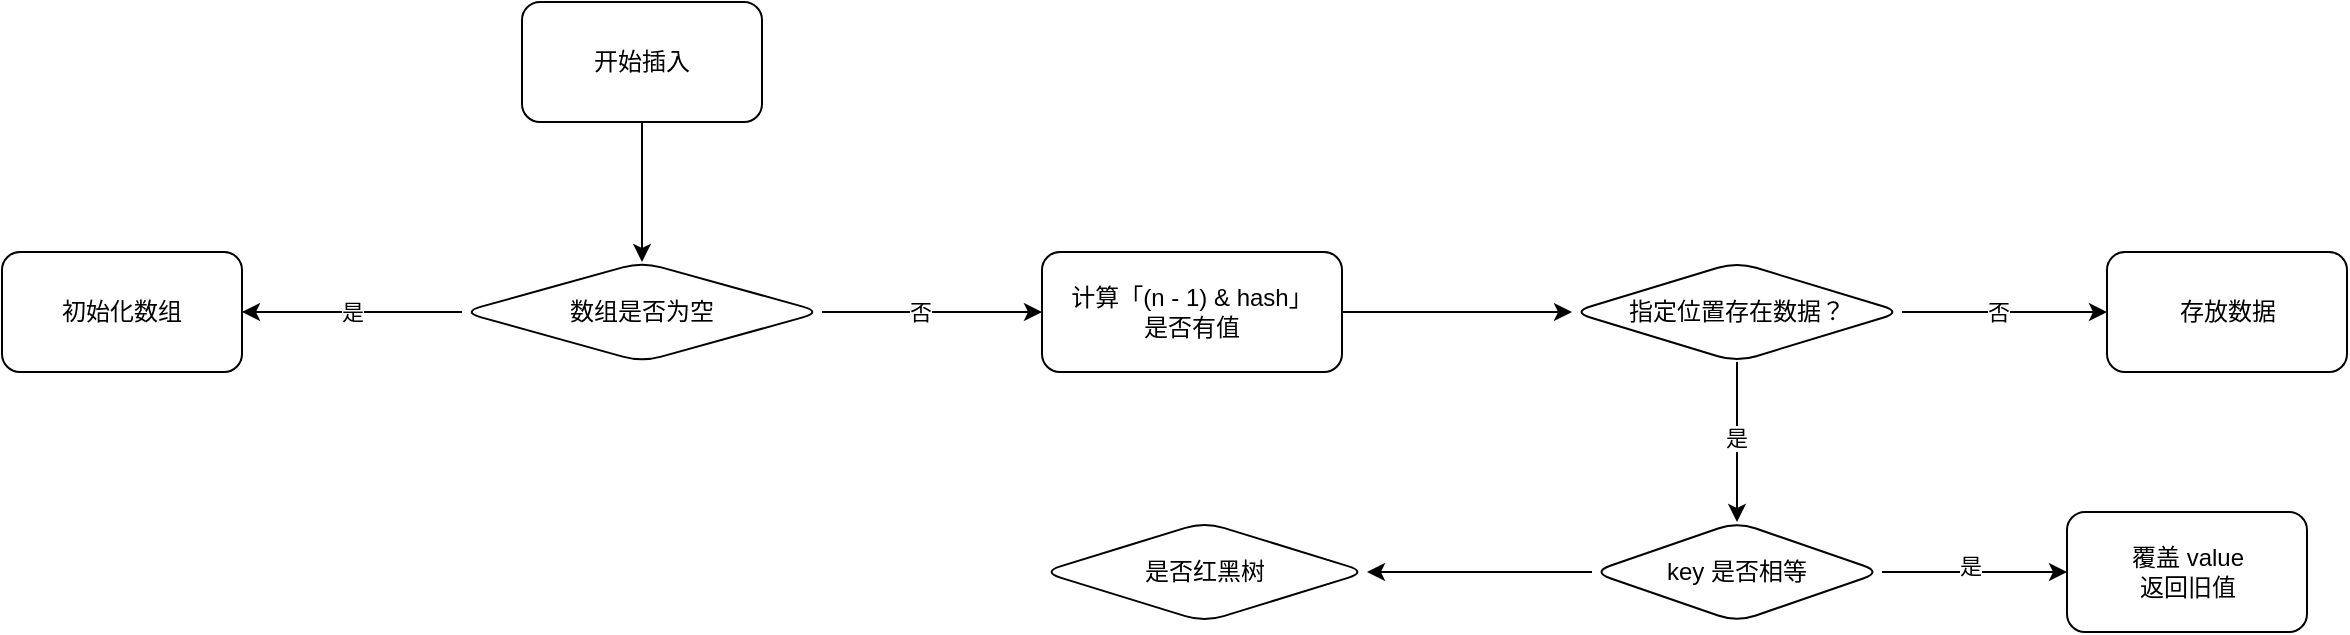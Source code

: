 <mxfile version="27.1.6">
  <diagram name="第 1 页" id="hwQGvMc1-kMtQUXvw_tj">
    <mxGraphModel dx="1997" dy="676" grid="1" gridSize="10" guides="1" tooltips="1" connect="1" arrows="1" fold="1" page="1" pageScale="1" pageWidth="827" pageHeight="1169" math="0" shadow="0">
      <root>
        <mxCell id="0" />
        <mxCell id="1" parent="0" />
        <mxCell id="Qv5NDMWRORHwQcXMOr7v-5" value="" style="edgeStyle=orthogonalEdgeStyle;rounded=0;orthogonalLoop=1;jettySize=auto;html=1;" edge="1" parent="1" source="Qv5NDMWRORHwQcXMOr7v-1" target="Qv5NDMWRORHwQcXMOr7v-4">
          <mxGeometry relative="1" as="geometry" />
        </mxCell>
        <mxCell id="Qv5NDMWRORHwQcXMOr7v-1" value="开始插入" style="rounded=1;whiteSpace=wrap;html=1;" vertex="1" parent="1">
          <mxGeometry x="170" y="160" width="120" height="60" as="geometry" />
        </mxCell>
        <mxCell id="Qv5NDMWRORHwQcXMOr7v-7" value="" style="edgeStyle=orthogonalEdgeStyle;rounded=0;orthogonalLoop=1;jettySize=auto;html=1;" edge="1" parent="1" source="Qv5NDMWRORHwQcXMOr7v-4" target="Qv5NDMWRORHwQcXMOr7v-6">
          <mxGeometry relative="1" as="geometry" />
        </mxCell>
        <mxCell id="Qv5NDMWRORHwQcXMOr7v-8" value="是" style="edgeLabel;html=1;align=center;verticalAlign=middle;resizable=0;points=[];" vertex="1" connectable="0" parent="Qv5NDMWRORHwQcXMOr7v-7">
          <mxGeometry x="-0.054" y="2" relative="1" as="geometry">
            <mxPoint x="-3" y="-2" as="offset" />
          </mxGeometry>
        </mxCell>
        <mxCell id="Qv5NDMWRORHwQcXMOr7v-10" value="" style="edgeStyle=orthogonalEdgeStyle;rounded=0;orthogonalLoop=1;jettySize=auto;html=1;" edge="1" parent="1" source="Qv5NDMWRORHwQcXMOr7v-4" target="Qv5NDMWRORHwQcXMOr7v-9">
          <mxGeometry relative="1" as="geometry" />
        </mxCell>
        <mxCell id="Qv5NDMWRORHwQcXMOr7v-28" value="否" style="edgeLabel;html=1;align=center;verticalAlign=middle;resizable=0;points=[];" vertex="1" connectable="0" parent="Qv5NDMWRORHwQcXMOr7v-10">
          <mxGeometry x="-0.082" y="1" relative="1" as="geometry">
            <mxPoint x="-2" y="1" as="offset" />
          </mxGeometry>
        </mxCell>
        <mxCell id="Qv5NDMWRORHwQcXMOr7v-4" value="数组是否为空" style="rhombus;whiteSpace=wrap;html=1;rounded=1;" vertex="1" parent="1">
          <mxGeometry x="140" y="290" width="180" height="50" as="geometry" />
        </mxCell>
        <mxCell id="Qv5NDMWRORHwQcXMOr7v-6" value="初始化数组" style="whiteSpace=wrap;html=1;rounded=1;" vertex="1" parent="1">
          <mxGeometry x="-90" y="285" width="120" height="60" as="geometry" />
        </mxCell>
        <mxCell id="Qv5NDMWRORHwQcXMOr7v-12" value="" style="edgeStyle=orthogonalEdgeStyle;rounded=0;orthogonalLoop=1;jettySize=auto;html=1;" edge="1" parent="1" source="Qv5NDMWRORHwQcXMOr7v-9" target="Qv5NDMWRORHwQcXMOr7v-11">
          <mxGeometry relative="1" as="geometry" />
        </mxCell>
        <mxCell id="Qv5NDMWRORHwQcXMOr7v-9" value="计算「&lt;span style=&quot;background-color: transparent; color: light-dark(rgb(0, 0, 0), rgb(255, 255, 255));&quot;&gt;(n - 1) &amp;amp; hash」&lt;/span&gt;&lt;div&gt;&lt;span style=&quot;background-color: transparent; color: light-dark(rgb(0, 0, 0), rgb(255, 255, 255));&quot;&gt;是否有值&lt;/span&gt;&lt;/div&gt;" style="whiteSpace=wrap;html=1;rounded=1;" vertex="1" parent="1">
          <mxGeometry x="430" y="285" width="150" height="60" as="geometry" />
        </mxCell>
        <mxCell id="Qv5NDMWRORHwQcXMOr7v-14" value="" style="edgeStyle=orthogonalEdgeStyle;rounded=0;orthogonalLoop=1;jettySize=auto;html=1;" edge="1" parent="1" source="Qv5NDMWRORHwQcXMOr7v-11" target="Qv5NDMWRORHwQcXMOr7v-13">
          <mxGeometry relative="1" as="geometry" />
        </mxCell>
        <mxCell id="Qv5NDMWRORHwQcXMOr7v-25" value="否" style="edgeLabel;html=1;align=center;verticalAlign=middle;resizable=0;points=[];" vertex="1" connectable="0" parent="Qv5NDMWRORHwQcXMOr7v-14">
          <mxGeometry x="-0.054" y="-1" relative="1" as="geometry">
            <mxPoint x="-1" y="-1" as="offset" />
          </mxGeometry>
        </mxCell>
        <mxCell id="Qv5NDMWRORHwQcXMOr7v-18" value="" style="edgeStyle=orthogonalEdgeStyle;rounded=0;orthogonalLoop=1;jettySize=auto;html=1;" edge="1" parent="1" source="Qv5NDMWRORHwQcXMOr7v-11" target="Qv5NDMWRORHwQcXMOr7v-17">
          <mxGeometry relative="1" as="geometry" />
        </mxCell>
        <mxCell id="Qv5NDMWRORHwQcXMOr7v-26" value="是" style="edgeLabel;html=1;align=center;verticalAlign=middle;resizable=0;points=[];" vertex="1" connectable="0" parent="Qv5NDMWRORHwQcXMOr7v-18">
          <mxGeometry x="-0.025" relative="1" as="geometry">
            <mxPoint x="-1" y="-1" as="offset" />
          </mxGeometry>
        </mxCell>
        <mxCell id="Qv5NDMWRORHwQcXMOr7v-11" value="指定位置存在数据？" style="rhombus;whiteSpace=wrap;html=1;rounded=1;" vertex="1" parent="1">
          <mxGeometry x="695" y="290" width="165" height="50" as="geometry" />
        </mxCell>
        <mxCell id="Qv5NDMWRORHwQcXMOr7v-13" value="存放数据" style="whiteSpace=wrap;html=1;rounded=1;" vertex="1" parent="1">
          <mxGeometry x="962.5" y="285" width="120" height="60" as="geometry" />
        </mxCell>
        <mxCell id="Qv5NDMWRORHwQcXMOr7v-20" value="" style="edgeStyle=orthogonalEdgeStyle;rounded=0;orthogonalLoop=1;jettySize=auto;html=1;" edge="1" parent="1" source="Qv5NDMWRORHwQcXMOr7v-17" target="Qv5NDMWRORHwQcXMOr7v-19">
          <mxGeometry relative="1" as="geometry" />
        </mxCell>
        <mxCell id="Qv5NDMWRORHwQcXMOr7v-27" value="是" style="edgeLabel;html=1;align=center;verticalAlign=middle;resizable=0;points=[];" vertex="1" connectable="0" parent="Qv5NDMWRORHwQcXMOr7v-20">
          <mxGeometry x="-0.059" y="-2" relative="1" as="geometry">
            <mxPoint y="-5" as="offset" />
          </mxGeometry>
        </mxCell>
        <mxCell id="Qv5NDMWRORHwQcXMOr7v-24" value="" style="edgeStyle=orthogonalEdgeStyle;rounded=0;orthogonalLoop=1;jettySize=auto;html=1;" edge="1" parent="1" source="Qv5NDMWRORHwQcXMOr7v-17" target="Qv5NDMWRORHwQcXMOr7v-23">
          <mxGeometry relative="1" as="geometry" />
        </mxCell>
        <mxCell id="Qv5NDMWRORHwQcXMOr7v-17" value="key 是否相等" style="rhombus;whiteSpace=wrap;html=1;rounded=1;" vertex="1" parent="1">
          <mxGeometry x="705" y="420" width="145" height="50" as="geometry" />
        </mxCell>
        <mxCell id="Qv5NDMWRORHwQcXMOr7v-19" value="覆盖 value&lt;div&gt;返回旧值&lt;/div&gt;" style="whiteSpace=wrap;html=1;rounded=1;" vertex="1" parent="1">
          <mxGeometry x="942.5" y="415" width="120" height="60" as="geometry" />
        </mxCell>
        <mxCell id="Qv5NDMWRORHwQcXMOr7v-23" value="是否红黑树" style="rhombus;whiteSpace=wrap;html=1;rounded=1;" vertex="1" parent="1">
          <mxGeometry x="430" y="420" width="162.5" height="50" as="geometry" />
        </mxCell>
      </root>
    </mxGraphModel>
  </diagram>
</mxfile>
